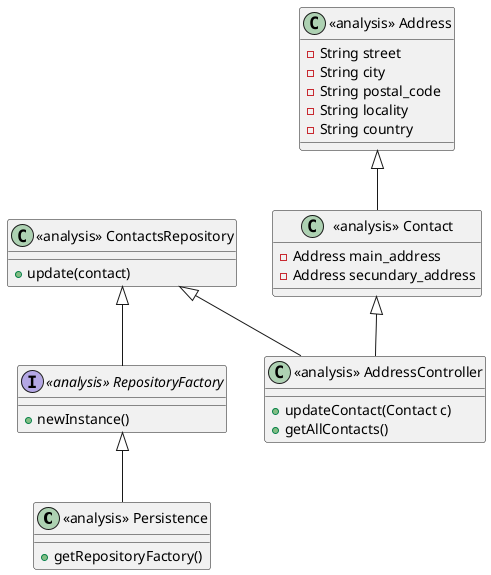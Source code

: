 @startuml doc-files/crm_01_01_analise_classes.png

    class "<<analysis>> Persistence" as Persistence{
        +getRepositoryFactory()
    }

    interface "<<analysis>> RepositoryFactory" as RepositoryFactory{
        +newInstance()
    }

    class "<<analysis>> ContactsRepository" as ContactsRepository{
        +update(contact)
    }

    class "<<analysis>> Address" as Address{
        -String street
		-String city
		-String postal_code
		-String locality
        -String country
    }

    class "<<analysis>> Contact" as Contact{
		-Address main_address
		-Address secundary_address
    }

    class "<<analysis>> AddressController" as ContactController{
        +updateContact(Contact c)
		+getAllContacts()
    }

	Address <|-- Contact
    RepositoryFactory <|-- Persistence
    ContactsRepository <|-- RepositoryFactory
    ContactsRepository <|-- ContactController
	Contact <|-- ContactController

@enduml
